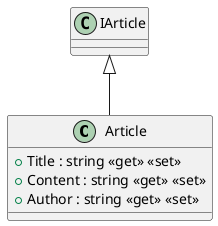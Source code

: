 @startuml
class Article {
    + Title : string <<get>> <<set>>
    + Content : string <<get>> <<set>>
    + Author : string <<get>> <<set>>
}
IArticle <|-- Article
@enduml
